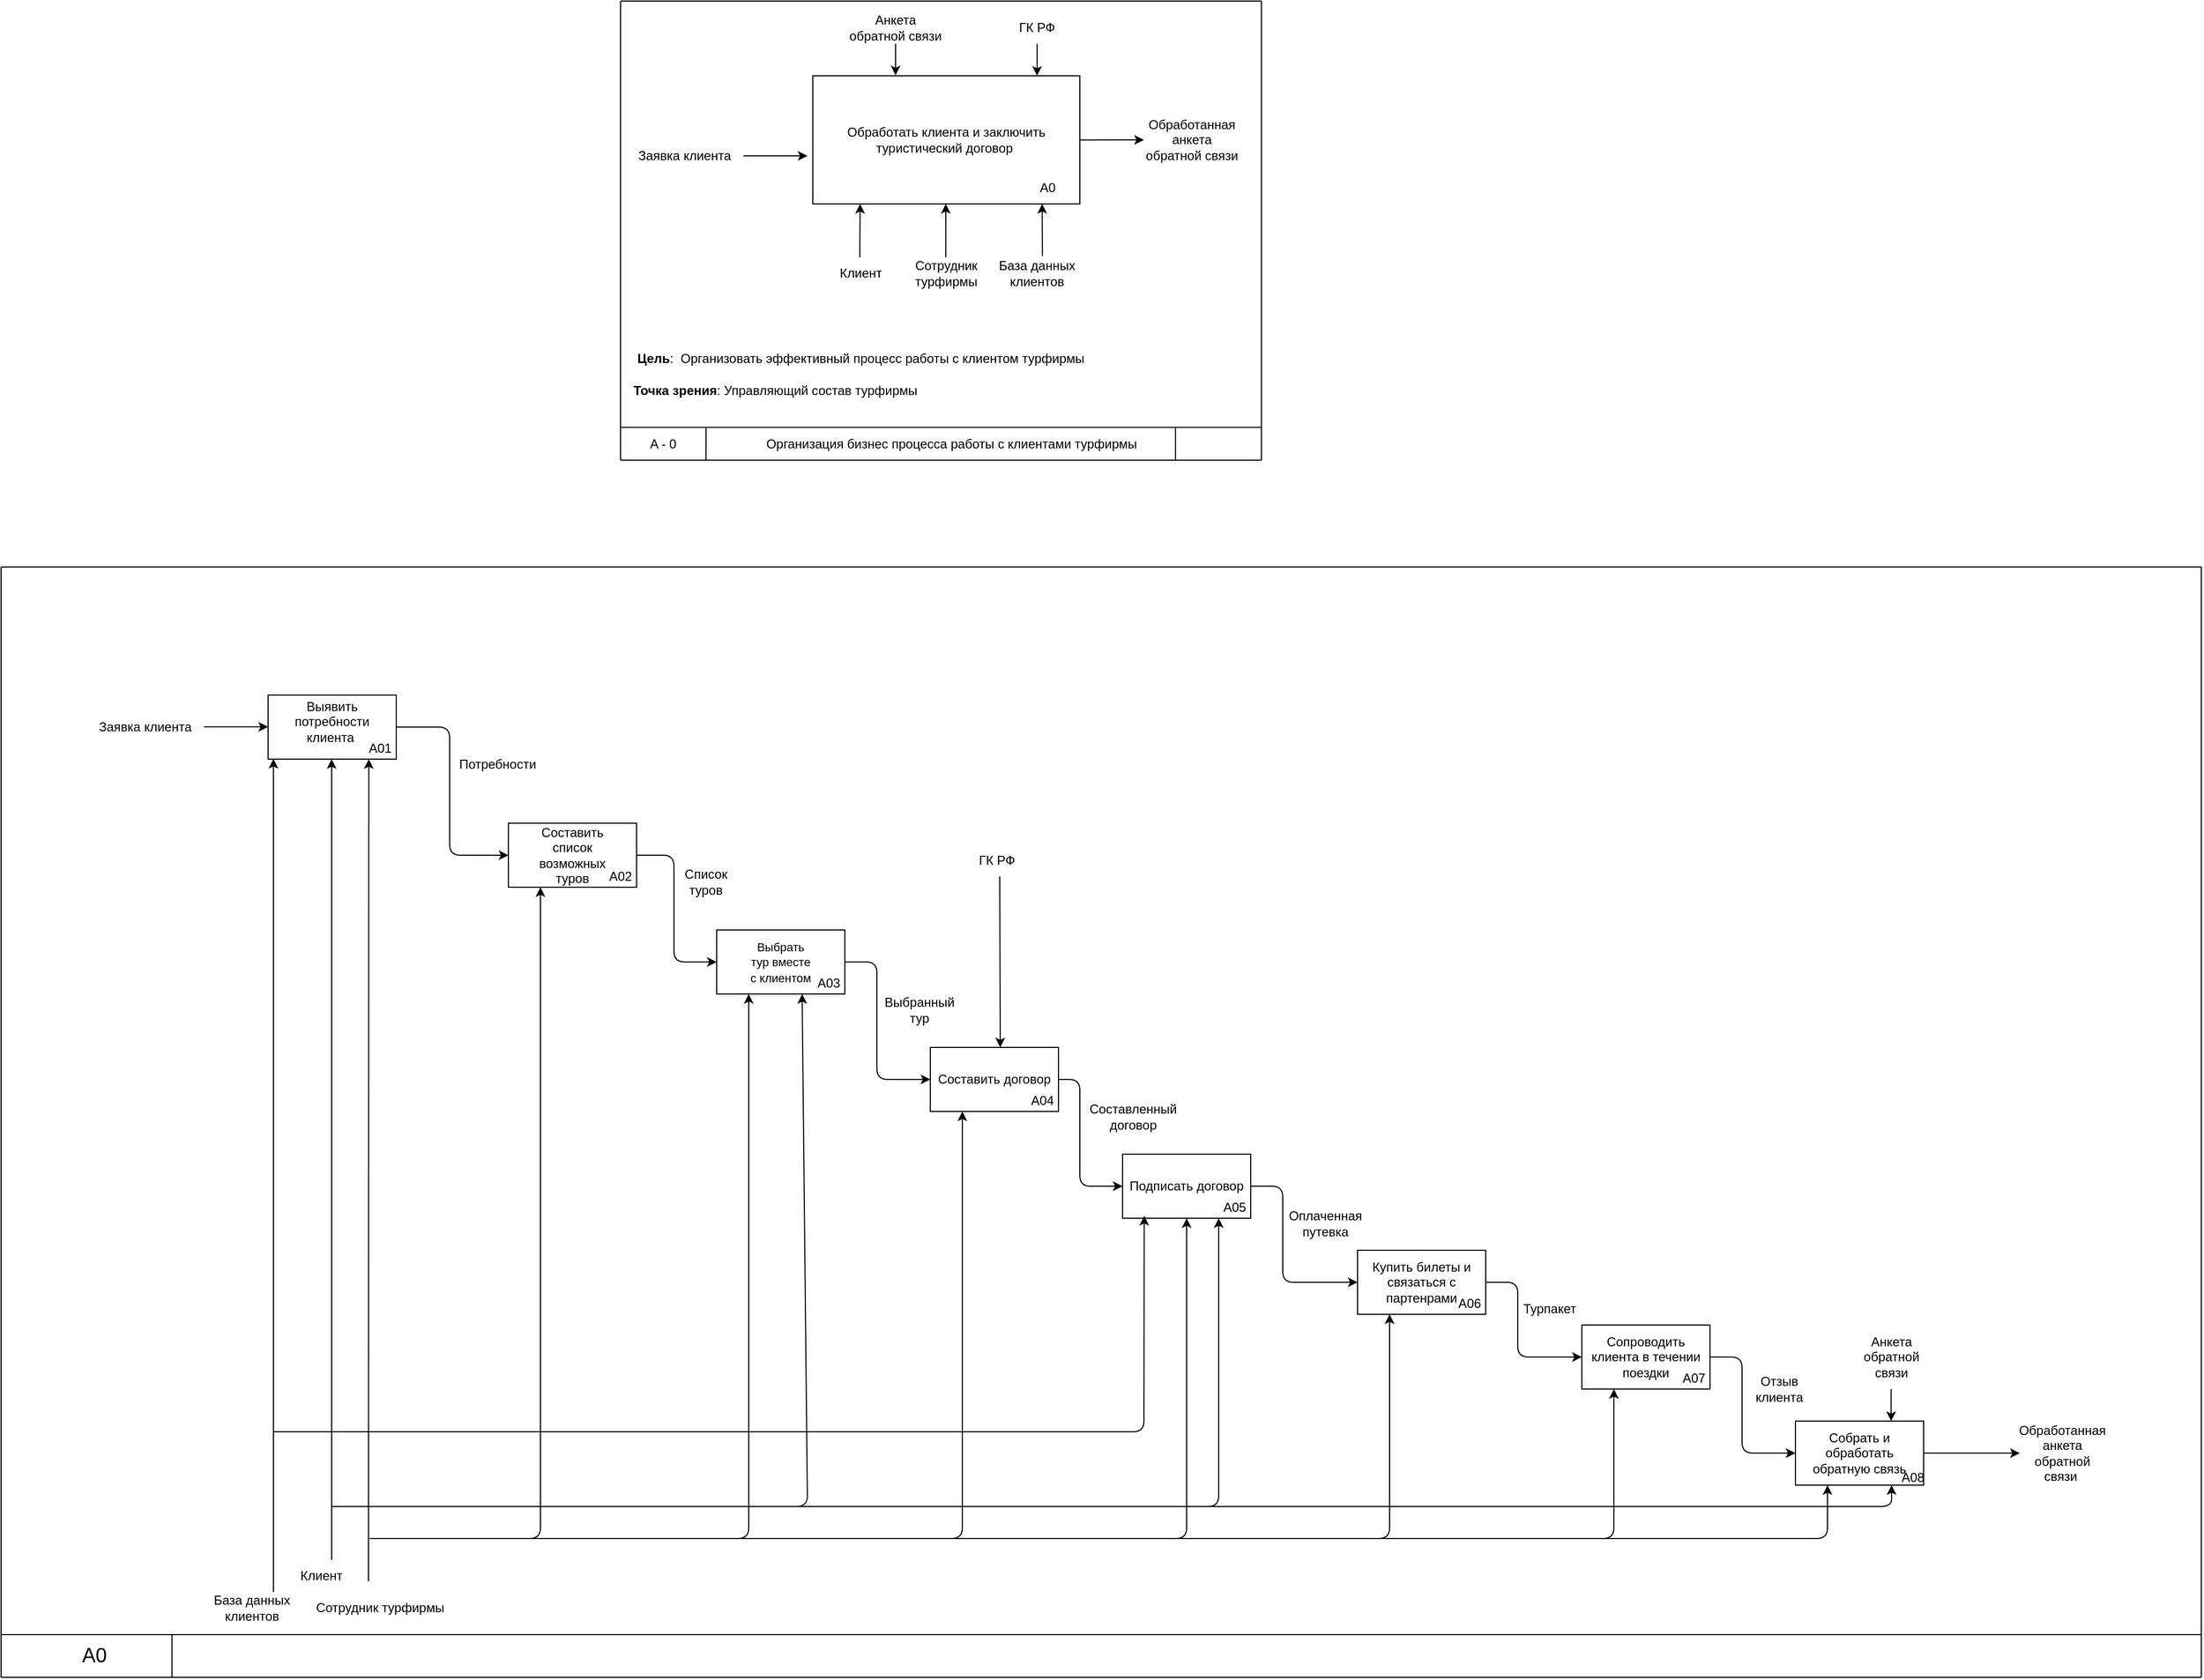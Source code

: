 <mxfile>
    <diagram id="VetKzjbRoYOWJcP3zysH" name="Page-1">
        <mxGraphModel dx="1557" dy="1449" grid="1" gridSize="10" guides="1" tooltips="1" connect="1" arrows="1" fold="1" page="1" pageScale="1" pageWidth="850" pageHeight="1100" math="0" shadow="0">
            <root>
                <mxCell id="0"/>
                <mxCell id="1" parent="0"/>
                <mxCell id="2" value="" style="endArrow=none;html=1;" parent="1" edge="1">
                    <mxGeometry width="50" height="50" relative="1" as="geometry">
                        <mxPoint x="100" y="-170" as="sourcePoint"/>
                        <mxPoint x="700" y="-170" as="targetPoint"/>
                    </mxGeometry>
                </mxCell>
                <mxCell id="3" value="" style="endArrow=none;html=1;" parent="1" edge="1">
                    <mxGeometry width="50" height="50" relative="1" as="geometry">
                        <mxPoint x="100" y="260" as="sourcePoint"/>
                        <mxPoint x="100" y="-170" as="targetPoint"/>
                    </mxGeometry>
                </mxCell>
                <mxCell id="4" value="" style="endArrow=none;html=1;" parent="1" edge="1">
                    <mxGeometry width="50" height="50" relative="1" as="geometry">
                        <mxPoint x="700" y="260" as="sourcePoint"/>
                        <mxPoint x="700" y="-170" as="targetPoint"/>
                    </mxGeometry>
                </mxCell>
                <mxCell id="5" value="" style="endArrow=none;html=1;" parent="1" edge="1">
                    <mxGeometry width="50" height="50" relative="1" as="geometry">
                        <mxPoint x="100" y="260" as="sourcePoint"/>
                        <mxPoint x="700" y="260" as="targetPoint"/>
                    </mxGeometry>
                </mxCell>
                <mxCell id="7" value="" style="endArrow=none;html=1;" parent="1" edge="1">
                    <mxGeometry width="50" height="50" relative="1" as="geometry">
                        <mxPoint x="100" y="229.31" as="sourcePoint"/>
                        <mxPoint x="700" y="229.31" as="targetPoint"/>
                    </mxGeometry>
                </mxCell>
                <mxCell id="8" value="A - 0" style="text;html=1;align=center;verticalAlign=middle;whiteSpace=wrap;rounded=0;" parent="1" vertex="1">
                    <mxGeometry x="110" y="230" width="60" height="30" as="geometry"/>
                </mxCell>
                <mxCell id="9" value="" style="endArrow=none;html=1;" parent="1" edge="1">
                    <mxGeometry width="50" height="50" relative="1" as="geometry">
                        <mxPoint x="180" y="260" as="sourcePoint"/>
                        <mxPoint x="180" y="230" as="targetPoint"/>
                    </mxGeometry>
                </mxCell>
                <mxCell id="10" value="Обработать клиента и заключить туристический договор&amp;nbsp;" style="rounded=0;whiteSpace=wrap;html=1;" parent="1" vertex="1">
                    <mxGeometry x="280" y="-100" width="250" height="120" as="geometry"/>
                </mxCell>
                <mxCell id="11" value="Организация бизнес процесса работы с клиентами турфирмы" style="text;html=1;align=center;verticalAlign=middle;whiteSpace=wrap;rounded=0;" parent="1" vertex="1">
                    <mxGeometry x="230" y="230" width="360" height="30" as="geometry"/>
                </mxCell>
                <mxCell id="12" value="" style="endArrow=classic;html=1;entryX=0;entryY=0.417;entryDx=0;entryDy=0;entryPerimeter=0;" parent="1" edge="1">
                    <mxGeometry width="50" height="50" relative="1" as="geometry">
                        <mxPoint x="215" y="-25" as="sourcePoint"/>
                        <mxPoint x="275" y="-24.96" as="targetPoint"/>
                        <Array as="points">
                            <mxPoint x="215" y="-25"/>
                        </Array>
                    </mxGeometry>
                </mxCell>
                <mxCell id="13" value="" style="endArrow=classic;html=1;exitX=1.004;exitY=0.387;exitDx=0;exitDy=0;exitPerimeter=0;" parent="1" edge="1">
                    <mxGeometry width="50" height="50" relative="1" as="geometry">
                        <mxPoint x="530" y="-39.9" as="sourcePoint"/>
                        <mxPoint x="590" y="-40" as="targetPoint"/>
                    </mxGeometry>
                </mxCell>
                <mxCell id="15" value="А0" style="text;html=1;align=center;verticalAlign=middle;whiteSpace=wrap;rounded=0;" parent="1" vertex="1">
                    <mxGeometry x="470" y="-10" width="60" height="30" as="geometry"/>
                </mxCell>
                <mxCell id="16" value="Заявка клиента" style="text;html=1;align=center;verticalAlign=middle;whiteSpace=wrap;rounded=0;" parent="1" vertex="1">
                    <mxGeometry x="110" y="-40" width="100" height="30" as="geometry"/>
                </mxCell>
                <mxCell id="18" value="Обработанная анкета обратной связи" style="text;html=1;align=center;verticalAlign=middle;whiteSpace=wrap;rounded=0;" parent="1" vertex="1">
                    <mxGeometry x="590" y="-55" width="90" height="30" as="geometry"/>
                </mxCell>
                <mxCell id="21" value="" style="endArrow=classic;html=1;entryX=0.695;entryY=1.01;entryDx=0;entryDy=0;entryPerimeter=0;" parent="1" edge="1">
                    <mxGeometry width="50" height="50" relative="1" as="geometry">
                        <mxPoint x="494.96" y="68.8" as="sourcePoint"/>
                        <mxPoint x="494.71" y="20.0" as="targetPoint"/>
                    </mxGeometry>
                </mxCell>
                <mxCell id="22" value="База данных клиентов" style="text;html=1;align=center;verticalAlign=middle;whiteSpace=wrap;rounded=0;" parent="1" vertex="1">
                    <mxGeometry x="435" y="70" width="110" height="30" as="geometry"/>
                </mxCell>
                <mxCell id="23" value="&lt;b&gt;Цель&lt;/b&gt;:&amp;nbsp; Организовать эффективный процесс работы с клиентом турфирмы" style="text;html=1;align=center;verticalAlign=middle;whiteSpace=wrap;rounded=0;" parent="1" vertex="1">
                    <mxGeometry x="110" y="150" width="430" height="30" as="geometry"/>
                </mxCell>
                <mxCell id="24" value="&lt;b&gt;Точка зрения&lt;/b&gt;: Управляющий состав турфирмы" style="text;html=1;align=center;verticalAlign=middle;whiteSpace=wrap;rounded=0;" parent="1" vertex="1">
                    <mxGeometry x="110" y="180" width="270" height="30" as="geometry"/>
                </mxCell>
                <mxCell id="25" value="" style="endArrow=none;html=1;" parent="1" edge="1">
                    <mxGeometry width="50" height="50" relative="1" as="geometry">
                        <mxPoint x="619.58" y="260" as="sourcePoint"/>
                        <mxPoint x="619.58" y="230" as="targetPoint"/>
                    </mxGeometry>
                </mxCell>
                <mxCell id="30" value="" style="endArrow=classic;html=1;" parent="1" edge="1">
                    <mxGeometry width="50" height="50" relative="1" as="geometry">
                        <mxPoint x="404.5" y="70" as="sourcePoint"/>
                        <mxPoint x="404.5" y="20" as="targetPoint"/>
                    </mxGeometry>
                </mxCell>
                <mxCell id="31" value="Сотрудник турфирмы" style="text;html=1;align=center;verticalAlign=middle;whiteSpace=wrap;rounded=0;" parent="1" vertex="1">
                    <mxGeometry x="375" y="70" width="60" height="30" as="geometry"/>
                </mxCell>
                <mxCell id="34" value="" style="endArrow=classic;html=1;entryX=0.5;entryY=0;entryDx=0;entryDy=0;" parent="1" edge="1">
                    <mxGeometry width="50" height="50" relative="1" as="geometry">
                        <mxPoint x="490" y="-130" as="sourcePoint"/>
                        <mxPoint x="490" y="-100" as="targetPoint"/>
                    </mxGeometry>
                </mxCell>
                <mxCell id="35" value="ГК РФ" style="text;html=1;align=center;verticalAlign=middle;whiteSpace=wrap;rounded=0;" parent="1" vertex="1">
                    <mxGeometry x="415" y="-160" width="150" height="30" as="geometry"/>
                </mxCell>
                <mxCell id="36" value="" style="rounded=0;whiteSpace=wrap;html=1;" parent="1" vertex="1">
                    <mxGeometry x="-230" y="480" width="120" height="60" as="geometry"/>
                </mxCell>
                <mxCell id="37" value="" style="endArrow=classic;html=1;" parent="1" edge="1">
                    <mxGeometry width="50" height="50" relative="1" as="geometry">
                        <mxPoint x="-290" y="509.76" as="sourcePoint"/>
                        <mxPoint x="-230" y="509.76" as="targetPoint"/>
                    </mxGeometry>
                </mxCell>
                <mxCell id="38" value="Заявка клиента" style="text;html=1;align=center;verticalAlign=middle;whiteSpace=wrap;rounded=0;" parent="1" vertex="1">
                    <mxGeometry x="-390" y="495" width="90" height="30" as="geometry"/>
                </mxCell>
                <mxCell id="41" value="Сотрудник турфирмы" style="text;html=1;align=center;verticalAlign=middle;whiteSpace=wrap;rounded=0;" parent="1" vertex="1">
                    <mxGeometry x="-190" y="1320" width="130" height="30" as="geometry"/>
                </mxCell>
                <mxCell id="42" value="Выявить потребности клиента&amp;nbsp;" style="text;html=1;align=center;verticalAlign=middle;whiteSpace=wrap;rounded=0;" parent="1" vertex="1">
                    <mxGeometry x="-210" y="490" width="80" height="30" as="geometry"/>
                </mxCell>
                <mxCell id="43" value="" style="rounded=0;whiteSpace=wrap;html=1;" parent="1" vertex="1">
                    <mxGeometry x="-5" y="600" width="120" height="60" as="geometry"/>
                </mxCell>
                <mxCell id="44" value="" style="endArrow=classic;html=1;entryX=0;entryY=0.5;entryDx=0;entryDy=0;exitX=1;exitY=0.5;exitDx=0;exitDy=0;" parent="1" source="36" target="43" edge="1">
                    <mxGeometry width="50" height="50" relative="1" as="geometry">
                        <mxPoint x="-60" y="680" as="sourcePoint"/>
                        <mxPoint x="-10" y="630" as="targetPoint"/>
                        <Array as="points">
                            <mxPoint x="-60" y="510"/>
                            <mxPoint x="-60" y="630"/>
                        </Array>
                    </mxGeometry>
                </mxCell>
                <mxCell id="45" value="Потребности" style="text;html=1;align=center;verticalAlign=middle;whiteSpace=wrap;rounded=0;" parent="1" vertex="1">
                    <mxGeometry x="-60" y="530" width="90" height="30" as="geometry"/>
                </mxCell>
                <mxCell id="46" value="Составить список возможных туров" style="text;html=1;align=center;verticalAlign=middle;whiteSpace=wrap;rounded=0;" parent="1" vertex="1">
                    <mxGeometry x="25" y="615" width="60" height="30" as="geometry"/>
                </mxCell>
                <mxCell id="48" value="База данных клиентов" style="text;html=1;align=center;verticalAlign=middle;whiteSpace=wrap;rounded=0;" parent="1" vertex="1">
                    <mxGeometry x="-300" y="1320" width="110" height="30" as="geometry"/>
                </mxCell>
                <mxCell id="49" value="" style="endArrow=classic;html=1;" parent="1" edge="1">
                    <mxGeometry width="50" height="50" relative="1" as="geometry">
                        <mxPoint x="-136" y="1310" as="sourcePoint"/>
                        <mxPoint x="-135.71" y="540" as="targetPoint"/>
                    </mxGeometry>
                </mxCell>
                <mxCell id="52" value="" style="rounded=0;whiteSpace=wrap;html=1;" parent="1" vertex="1">
                    <mxGeometry x="190" y="700" width="120" height="60" as="geometry"/>
                </mxCell>
                <mxCell id="53" value="&lt;font style=&quot;font-size: 11px;&quot;&gt;Выбрать тур вместе с клиентом&lt;/font&gt;" style="text;html=1;align=center;verticalAlign=middle;whiteSpace=wrap;rounded=0;" parent="1" vertex="1">
                    <mxGeometry x="220" y="715" width="60" height="30" as="geometry"/>
                </mxCell>
                <mxCell id="55" value="" style="endArrow=classic;html=1;exitX=1;exitY=0.5;exitDx=0;exitDy=0;entryX=0;entryY=0.5;entryDx=0;entryDy=0;" parent="1" source="43" target="52" edge="1">
                    <mxGeometry width="50" height="50" relative="1" as="geometry">
                        <mxPoint x="170" y="620" as="sourcePoint"/>
                        <mxPoint x="230" y="610" as="targetPoint"/>
                        <Array as="points">
                            <mxPoint x="150" y="630"/>
                            <mxPoint x="150" y="730"/>
                        </Array>
                    </mxGeometry>
                </mxCell>
                <mxCell id="57" value="Список туров" style="text;html=1;align=center;verticalAlign=middle;whiteSpace=wrap;rounded=0;" parent="1" vertex="1">
                    <mxGeometry x="150" y="640" width="60" height="30" as="geometry"/>
                </mxCell>
                <mxCell id="58" value="Клиент" style="text;html=1;align=center;verticalAlign=middle;whiteSpace=wrap;rounded=0;" parent="1" vertex="1">
                    <mxGeometry x="295" y="70" width="60" height="30" as="geometry"/>
                </mxCell>
                <mxCell id="60" value="" style="endArrow=classic;html=1;" parent="1" edge="1">
                    <mxGeometry width="50" height="50" relative="1" as="geometry">
                        <mxPoint x="324" y="70" as="sourcePoint"/>
                        <mxPoint x="324.31" y="20" as="targetPoint"/>
                    </mxGeometry>
                </mxCell>
                <mxCell id="61" value="Клиент" style="text;html=1;align=center;verticalAlign=middle;whiteSpace=wrap;rounded=0;" parent="1" vertex="1">
                    <mxGeometry x="-210" y="1290" width="60" height="30" as="geometry"/>
                </mxCell>
                <mxCell id="63" value="Составить договор" style="rounded=0;whiteSpace=wrap;html=1;" parent="1" vertex="1">
                    <mxGeometry x="390" y="810" width="120" height="60" as="geometry"/>
                </mxCell>
                <mxCell id="64" value="" style="endArrow=classic;html=1;exitX=1;exitY=0.5;exitDx=0;exitDy=0;entryX=0;entryY=0.5;entryDx=0;entryDy=0;" parent="1" source="52" target="63" edge="1">
                    <mxGeometry width="50" height="50" relative="1" as="geometry">
                        <mxPoint x="320" y="770" as="sourcePoint"/>
                        <mxPoint x="370" y="720" as="targetPoint"/>
                        <Array as="points">
                            <mxPoint x="340" y="730"/>
                            <mxPoint x="340" y="840"/>
                        </Array>
                    </mxGeometry>
                </mxCell>
                <mxCell id="66" value="" style="endArrow=classic;html=1;" parent="1" edge="1">
                    <mxGeometry width="50" height="50" relative="1" as="geometry">
                        <mxPoint x="455" y="650" as="sourcePoint"/>
                        <mxPoint x="455.5" y="810" as="targetPoint"/>
                    </mxGeometry>
                </mxCell>
                <mxCell id="67" value="&lt;span style=&quot;font-weight: normal;&quot;&gt;ГК РФ&lt;/span&gt;" style="text;html=1;align=center;verticalAlign=middle;whiteSpace=wrap;rounded=0;fontStyle=1" parent="1" vertex="1">
                    <mxGeometry x="395" y="620" width="115" height="30" as="geometry"/>
                </mxCell>
                <mxCell id="68" value="Выбранный тур" style="text;html=1;align=center;verticalAlign=middle;whiteSpace=wrap;rounded=0;" parent="1" vertex="1">
                    <mxGeometry x="350" y="760" width="60" height="30" as="geometry"/>
                </mxCell>
                <mxCell id="70" value="Подписать договор" style="rounded=0;whiteSpace=wrap;html=1;" parent="1" vertex="1">
                    <mxGeometry x="570" y="910" width="120" height="60" as="geometry"/>
                </mxCell>
                <mxCell id="71" value="" style="endArrow=classic;html=1;exitX=1;exitY=0.5;exitDx=0;exitDy=0;entryX=0;entryY=0.5;entryDx=0;entryDy=0;" parent="1" source="63" target="70" edge="1">
                    <mxGeometry width="50" height="50" relative="1" as="geometry">
                        <mxPoint x="540" y="920" as="sourcePoint"/>
                        <mxPoint x="590" y="870" as="targetPoint"/>
                        <Array as="points">
                            <mxPoint x="530" y="840"/>
                            <mxPoint x="530" y="940"/>
                        </Array>
                    </mxGeometry>
                </mxCell>
                <mxCell id="72" value="Составленный договор" style="text;html=1;align=center;verticalAlign=middle;whiteSpace=wrap;rounded=0;" parent="1" vertex="1">
                    <mxGeometry x="550" y="860" width="60" height="30" as="geometry"/>
                </mxCell>
                <mxCell id="75" value="" style="endArrow=classic;html=1;exitX=1;exitY=0.5;exitDx=0;exitDy=0;entryX=0;entryY=0.5;entryDx=0;entryDy=0;" parent="1" source="70" target="76" edge="1">
                    <mxGeometry width="50" height="50" relative="1" as="geometry">
                        <mxPoint x="750" y="980" as="sourcePoint"/>
                        <mxPoint x="810" y="940" as="targetPoint"/>
                        <Array as="points">
                            <mxPoint x="720" y="940"/>
                            <mxPoint x="720" y="1030"/>
                        </Array>
                    </mxGeometry>
                </mxCell>
                <mxCell id="76" value="" style="rounded=0;whiteSpace=wrap;html=1;" parent="1" vertex="1">
                    <mxGeometry x="790" y="1000" width="120" height="60" as="geometry"/>
                </mxCell>
                <mxCell id="77" value="Купить билеты и связаться с партенрами" style="text;html=1;align=center;verticalAlign=middle;whiteSpace=wrap;rounded=0;" parent="1" vertex="1">
                    <mxGeometry x="790" y="1015" width="120" height="30" as="geometry"/>
                </mxCell>
                <mxCell id="78" value="Оплаченная путевка" style="text;html=1;align=center;verticalAlign=middle;whiteSpace=wrap;rounded=0;" parent="1" vertex="1">
                    <mxGeometry x="730" y="960" width="60" height="30" as="geometry"/>
                </mxCell>
                <mxCell id="79" value="" style="endArrow=classic;html=1;exitX=1;exitY=0.5;exitDx=0;exitDy=0;entryX=0;entryY=0.5;entryDx=0;entryDy=0;" parent="1" source="77" target="80" edge="1">
                    <mxGeometry width="50" height="50" relative="1" as="geometry">
                        <mxPoint x="1060" y="1110" as="sourcePoint"/>
                        <mxPoint x="960" y="1110" as="targetPoint"/>
                        <Array as="points">
                            <mxPoint x="940" y="1030"/>
                            <mxPoint x="940" y="1100"/>
                        </Array>
                    </mxGeometry>
                </mxCell>
                <mxCell id="80" value="Сопроводить клиента в течении поездки" style="rounded=0;whiteSpace=wrap;html=1;" parent="1" vertex="1">
                    <mxGeometry x="1000" y="1070" width="120" height="60" as="geometry"/>
                </mxCell>
                <mxCell id="81" value="Турпакет" style="text;html=1;align=center;verticalAlign=middle;whiteSpace=wrap;rounded=0;" parent="1" vertex="1">
                    <mxGeometry x="940" y="1040" width="60" height="30" as="geometry"/>
                </mxCell>
                <mxCell id="82" value="" style="endArrow=classic;html=1;exitX=1;exitY=0.5;exitDx=0;exitDy=0;entryX=0;entryY=0.5;entryDx=0;entryDy=0;" parent="1" source="80" target="84" edge="1">
                    <mxGeometry width="50" height="50" relative="1" as="geometry">
                        <mxPoint x="1220" y="1150" as="sourcePoint"/>
                        <mxPoint x="1180" y="1170" as="targetPoint"/>
                        <Array as="points">
                            <mxPoint x="1150" y="1100"/>
                            <mxPoint x="1150" y="1190"/>
                        </Array>
                    </mxGeometry>
                </mxCell>
                <mxCell id="84" value="Собрать и обработать обратную связь" style="rounded=0;whiteSpace=wrap;html=1;" parent="1" vertex="1">
                    <mxGeometry x="1200" y="1160" width="120" height="60" as="geometry"/>
                </mxCell>
                <mxCell id="85" value="Отзыв клиента" style="text;html=1;align=center;verticalAlign=middle;whiteSpace=wrap;rounded=0;" parent="1" vertex="1">
                    <mxGeometry x="1155" y="1115" width="60" height="30" as="geometry"/>
                </mxCell>
                <mxCell id="87" value="" style="endArrow=classic;html=1;entryX=0.25;entryY=1;entryDx=0;entryDy=0;" parent="1" target="43" edge="1">
                    <mxGeometry width="50" height="50" relative="1" as="geometry">
                        <mxPoint x="-135" y="1270" as="sourcePoint"/>
                        <mxPoint x="155" y="1190" as="targetPoint"/>
                        <Array as="points">
                            <mxPoint x="25" y="1270"/>
                        </Array>
                    </mxGeometry>
                </mxCell>
                <mxCell id="88" value="" style="endArrow=classic;html=1;entryX=0.25;entryY=1;entryDx=0;entryDy=0;" parent="1" target="52" edge="1">
                    <mxGeometry width="50" height="50" relative="1" as="geometry">
                        <mxPoint x="-135" y="1270" as="sourcePoint"/>
                        <mxPoint x="225" y="1250" as="targetPoint"/>
                        <Array as="points">
                            <mxPoint x="220" y="1270"/>
                        </Array>
                    </mxGeometry>
                </mxCell>
                <mxCell id="89" value="" style="endArrow=classic;html=1;entryX=0.25;entryY=1;entryDx=0;entryDy=0;" parent="1" target="63" edge="1">
                    <mxGeometry width="50" height="50" relative="1" as="geometry">
                        <mxPoint x="-135" y="1270" as="sourcePoint"/>
                        <mxPoint x="415" y="1090" as="targetPoint"/>
                        <Array as="points">
                            <mxPoint x="420" y="1270"/>
                        </Array>
                    </mxGeometry>
                </mxCell>
                <mxCell id="90" value="" style="endArrow=classic;html=1;entryX=0.5;entryY=1;entryDx=0;entryDy=0;" parent="1" target="70" edge="1">
                    <mxGeometry width="50" height="50" relative="1" as="geometry">
                        <mxPoint x="-135" y="1270" as="sourcePoint"/>
                        <mxPoint x="685" y="1190" as="targetPoint"/>
                        <Array as="points">
                            <mxPoint x="630" y="1270"/>
                        </Array>
                    </mxGeometry>
                </mxCell>
                <mxCell id="91" value="" style="endArrow=classic;html=1;entryX=0.25;entryY=1;entryDx=0;entryDy=0;" parent="1" target="76" edge="1">
                    <mxGeometry width="50" height="50" relative="1" as="geometry">
                        <mxPoint x="-135" y="1270" as="sourcePoint"/>
                        <mxPoint x="775" y="1240" as="targetPoint"/>
                        <Array as="points">
                            <mxPoint x="820" y="1270"/>
                        </Array>
                    </mxGeometry>
                </mxCell>
                <mxCell id="92" value="" style="endArrow=classic;html=1;entryX=0.25;entryY=1;entryDx=0;entryDy=0;" parent="1" target="80" edge="1">
                    <mxGeometry width="50" height="50" relative="1" as="geometry">
                        <mxPoint x="-135" y="1270" as="sourcePoint"/>
                        <mxPoint x="1005" y="1270" as="targetPoint"/>
                        <Array as="points">
                            <mxPoint x="1030" y="1270"/>
                        </Array>
                    </mxGeometry>
                </mxCell>
                <mxCell id="93" value="" style="endArrow=classic;html=1;entryX=0.25;entryY=1;entryDx=0;entryDy=0;" parent="1" target="84" edge="1">
                    <mxGeometry width="50" height="50" relative="1" as="geometry">
                        <mxPoint x="-135" y="1270" as="sourcePoint"/>
                        <mxPoint x="1245" y="1280" as="targetPoint"/>
                        <Array as="points">
                            <mxPoint x="1230" y="1270"/>
                        </Array>
                    </mxGeometry>
                </mxCell>
                <mxCell id="94" value="Анкета обратной связи" style="text;html=1;align=center;verticalAlign=middle;whiteSpace=wrap;rounded=0;" parent="1" vertex="1">
                    <mxGeometry x="1260" y="1085" width="60" height="30" as="geometry"/>
                </mxCell>
                <mxCell id="95" value="" style="endArrow=classic;html=1;" parent="1" edge="1">
                    <mxGeometry width="50" height="50" relative="1" as="geometry">
                        <mxPoint x="1289.58" y="1130" as="sourcePoint"/>
                        <mxPoint x="1289.58" y="1160" as="targetPoint"/>
                    </mxGeometry>
                </mxCell>
                <mxCell id="97" value="" style="endArrow=classic;html=1;entryX=0.286;entryY=0.991;entryDx=0;entryDy=0;entryPerimeter=0;" parent="1" edge="1">
                    <mxGeometry width="50" height="50" relative="1" as="geometry">
                        <mxPoint x="-170.5" y="1290" as="sourcePoint"/>
                        <mxPoint x="-170.5" y="540" as="targetPoint"/>
                    </mxGeometry>
                </mxCell>
                <mxCell id="99" value="" style="endArrow=classic;html=1;" parent="1" edge="1">
                    <mxGeometry width="50" height="50" relative="1" as="geometry">
                        <mxPoint x="-170" y="1240" as="sourcePoint"/>
                        <mxPoint x="1290" y="1220" as="targetPoint"/>
                        <Array as="points">
                            <mxPoint x="1290" y="1240"/>
                        </Array>
                    </mxGeometry>
                </mxCell>
                <mxCell id="100" value="" style="endArrow=classic;html=1;entryX=0;entryY=1;entryDx=0;entryDy=0;" parent="1" edge="1">
                    <mxGeometry width="50" height="50" relative="1" as="geometry">
                        <mxPoint x="-170" y="1240" as="sourcePoint"/>
                        <mxPoint x="270" y="760" as="targetPoint"/>
                        <Array as="points">
                            <mxPoint x="275" y="1240"/>
                        </Array>
                    </mxGeometry>
                </mxCell>
                <mxCell id="101" value="" style="endArrow=classic;html=1;entryX=0.75;entryY=1;entryDx=0;entryDy=0;" parent="1" target="70" edge="1">
                    <mxGeometry width="50" height="50" relative="1" as="geometry">
                        <mxPoint x="-170" y="1240" as="sourcePoint"/>
                        <mxPoint x="-155" y="1160" as="targetPoint"/>
                        <Array as="points">
                            <mxPoint x="660" y="1240"/>
                        </Array>
                    </mxGeometry>
                </mxCell>
                <mxCell id="103" value="" style="endArrow=classic;html=1;entryX=0.385;entryY=0.996;entryDx=0;entryDy=0;entryPerimeter=0;" parent="1" edge="1">
                    <mxGeometry width="50" height="50" relative="1" as="geometry">
                        <mxPoint x="-225" y="1320" as="sourcePoint"/>
                        <mxPoint x="-225.0" y="539.76" as="targetPoint"/>
                    </mxGeometry>
                </mxCell>
                <mxCell id="104" value="" style="endArrow=classic;html=1;entryX=0.169;entryY=0.963;entryDx=0;entryDy=0;entryPerimeter=0;" parent="1" target="70" edge="1">
                    <mxGeometry width="50" height="50" relative="1" as="geometry">
                        <mxPoint x="-225" y="1170" as="sourcePoint"/>
                        <mxPoint x="590" y="980" as="targetPoint"/>
                        <Array as="points">
                            <mxPoint x="590" y="1170"/>
                        </Array>
                    </mxGeometry>
                </mxCell>
                <mxCell id="108" value="" style="endArrow=none;html=1;" parent="1" edge="1">
                    <mxGeometry width="50" height="50" relative="1" as="geometry">
                        <mxPoint x="-480" y="360" as="sourcePoint"/>
                        <mxPoint x="1580" y="360" as="targetPoint"/>
                    </mxGeometry>
                </mxCell>
                <mxCell id="109" value="" style="endArrow=none;html=1;" parent="1" edge="1">
                    <mxGeometry width="50" height="50" relative="1" as="geometry">
                        <mxPoint x="-480" y="1400" as="sourcePoint"/>
                        <mxPoint x="-480" y="360" as="targetPoint"/>
                    </mxGeometry>
                </mxCell>
                <mxCell id="110" value="" style="endArrow=none;html=1;" parent="1" edge="1">
                    <mxGeometry width="50" height="50" relative="1" as="geometry">
                        <mxPoint x="1580" y="1400" as="sourcePoint"/>
                        <mxPoint x="1580" y="360" as="targetPoint"/>
                    </mxGeometry>
                </mxCell>
                <mxCell id="111" value="" style="endArrow=none;html=1;" parent="1" edge="1">
                    <mxGeometry width="50" height="50" relative="1" as="geometry">
                        <mxPoint x="-480" y="1360" as="sourcePoint"/>
                        <mxPoint x="1580" y="1360" as="targetPoint"/>
                    </mxGeometry>
                </mxCell>
                <mxCell id="112" value="" style="endArrow=none;html=1;" parent="1" edge="1">
                    <mxGeometry width="50" height="50" relative="1" as="geometry">
                        <mxPoint x="-480" y="1400" as="sourcePoint"/>
                        <mxPoint x="1580" y="1400" as="targetPoint"/>
                    </mxGeometry>
                </mxCell>
                <mxCell id="113" value="" style="endArrow=none;html=1;" parent="1" edge="1">
                    <mxGeometry width="50" height="50" relative="1" as="geometry">
                        <mxPoint x="-320" y="1400" as="sourcePoint"/>
                        <mxPoint x="-320" y="1360" as="targetPoint"/>
                    </mxGeometry>
                </mxCell>
                <mxCell id="114" value="&lt;font style=&quot;font-size: 19px;&quot;&gt;А0&lt;/font&gt;" style="text;html=1;align=center;verticalAlign=middle;whiteSpace=wrap;rounded=0;" parent="1" vertex="1">
                    <mxGeometry x="-440" y="1360" width="95" height="40" as="geometry"/>
                </mxCell>
                <mxCell id="116" value="" style="endArrow=classic;html=1;exitX=1;exitY=0.5;exitDx=0;exitDy=0;" parent="1" source="84" edge="1">
                    <mxGeometry width="50" height="50" relative="1" as="geometry">
                        <mxPoint x="1380" y="1220" as="sourcePoint"/>
                        <mxPoint x="1410" y="1190" as="targetPoint"/>
                    </mxGeometry>
                </mxCell>
                <mxCell id="117" value="Обработанная анкета обратной связи&amp;nbsp;" style="text;html=1;align=center;verticalAlign=middle;whiteSpace=wrap;rounded=0;" parent="1" vertex="1">
                    <mxGeometry x="1420" y="1175" width="60" height="30" as="geometry"/>
                </mxCell>
                <mxCell id="118" value="А01" style="text;html=1;align=center;verticalAlign=middle;whiteSpace=wrap;rounded=0;" parent="1" vertex="1">
                    <mxGeometry x="-140" y="520" width="30" height="20" as="geometry"/>
                </mxCell>
                <mxCell id="119" value="А02" style="text;html=1;align=center;verticalAlign=middle;whiteSpace=wrap;rounded=0;" parent="1" vertex="1">
                    <mxGeometry x="85" y="640" width="30" height="20" as="geometry"/>
                </mxCell>
                <mxCell id="120" value="А03" style="text;html=1;align=center;verticalAlign=middle;whiteSpace=wrap;rounded=0;" parent="1" vertex="1">
                    <mxGeometry x="280" y="740" width="30" height="20" as="geometry"/>
                </mxCell>
                <mxCell id="121" value="А04" style="text;html=1;align=center;verticalAlign=middle;whiteSpace=wrap;rounded=0;" parent="1" vertex="1">
                    <mxGeometry x="480" y="850" width="30" height="20" as="geometry"/>
                </mxCell>
                <mxCell id="122" value="А05" style="text;html=1;align=center;verticalAlign=middle;whiteSpace=wrap;rounded=0;" parent="1" vertex="1">
                    <mxGeometry x="660" y="950" width="30" height="20" as="geometry"/>
                </mxCell>
                <mxCell id="123" value="А06" style="text;html=1;align=center;verticalAlign=middle;whiteSpace=wrap;rounded=0;" parent="1" vertex="1">
                    <mxGeometry x="880" y="1040" width="30" height="20" as="geometry"/>
                </mxCell>
                <mxCell id="124" value="А07" style="text;html=1;align=center;verticalAlign=middle;whiteSpace=wrap;rounded=0;" parent="1" vertex="1">
                    <mxGeometry x="1090" y="1110" width="30" height="20" as="geometry"/>
                </mxCell>
                <mxCell id="125" value="А08" style="text;html=1;align=center;verticalAlign=middle;whiteSpace=wrap;rounded=0;" parent="1" vertex="1">
                    <mxGeometry x="1300" y="1205" width="20" height="15" as="geometry"/>
                </mxCell>
                <mxCell id="126" value="Анкета обратной связи" style="text;html=1;align=center;verticalAlign=middle;whiteSpace=wrap;rounded=0;" vertex="1" parent="1">
                    <mxGeometry x="310" y="-160" width="95" height="30" as="geometry"/>
                </mxCell>
                <mxCell id="127" value="" style="endArrow=classic;html=1;exitX=0.5;exitY=1;exitDx=0;exitDy=0;entryX=0.31;entryY=-0.004;entryDx=0;entryDy=0;entryPerimeter=0;" edge="1" parent="1" source="126" target="10">
                    <mxGeometry width="50" height="50" relative="1" as="geometry">
                        <mxPoint x="344.7" y="-120" as="sourcePoint"/>
                        <mxPoint x="350" y="-102" as="targetPoint"/>
                    </mxGeometry>
                </mxCell>
            </root>
        </mxGraphModel>
    </diagram>
</mxfile>
